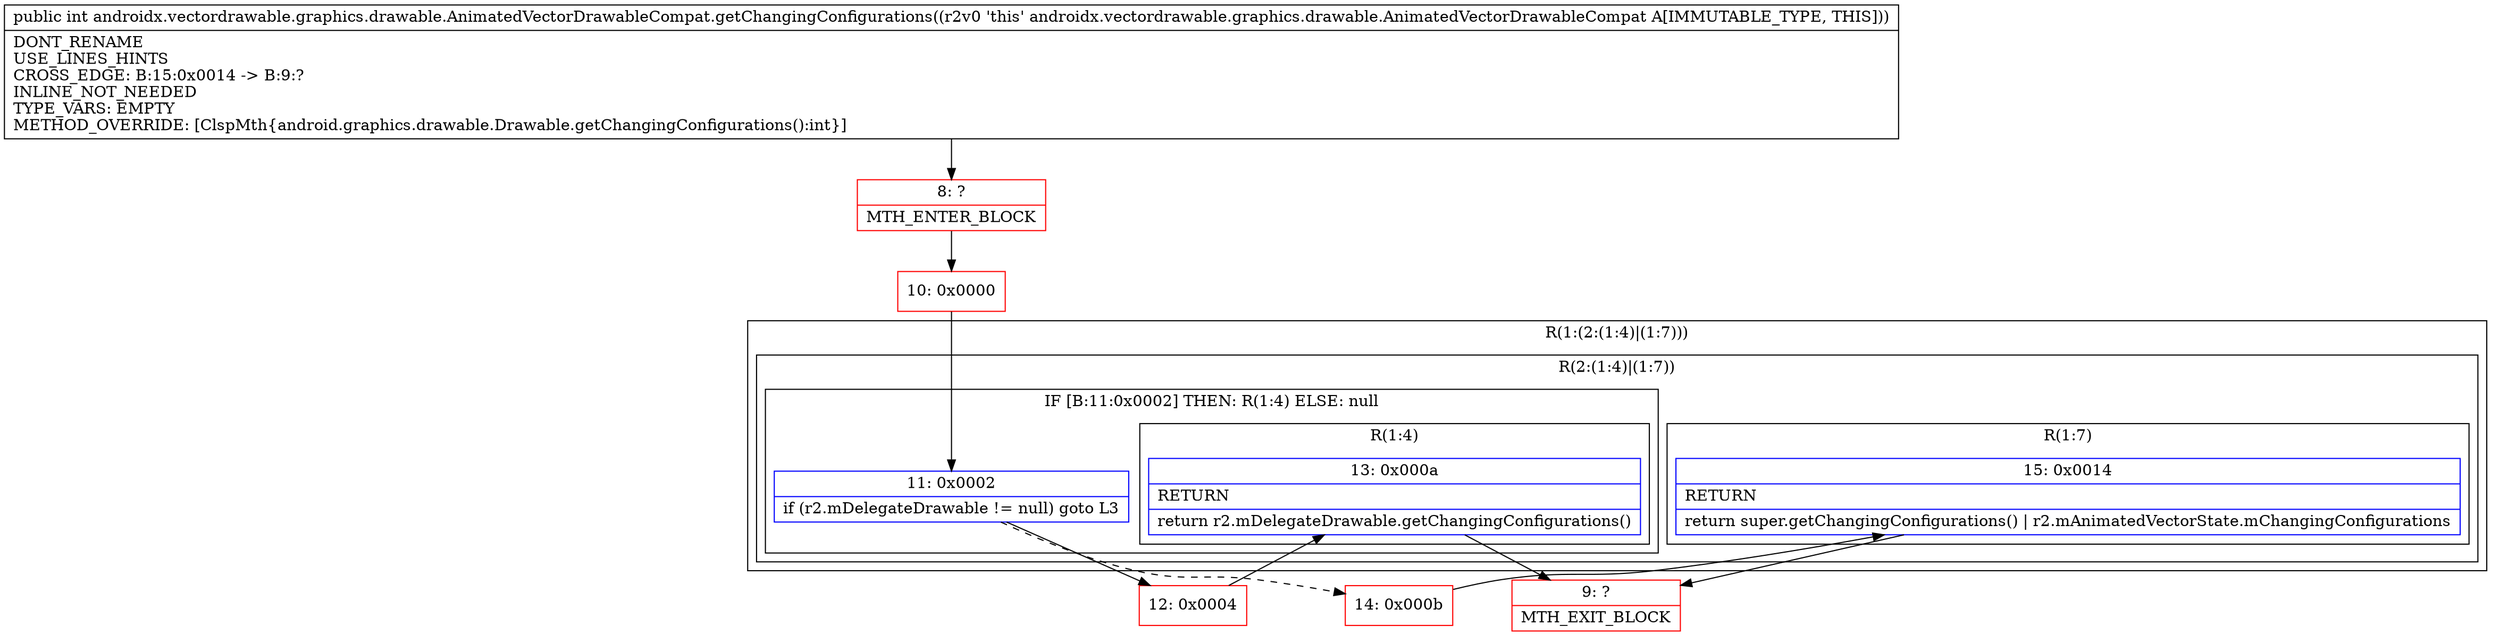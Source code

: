 digraph "CFG forandroidx.vectordrawable.graphics.drawable.AnimatedVectorDrawableCompat.getChangingConfigurations()I" {
subgraph cluster_Region_826672874 {
label = "R(1:(2:(1:4)|(1:7)))";
node [shape=record,color=blue];
subgraph cluster_Region_1224429136 {
label = "R(2:(1:4)|(1:7))";
node [shape=record,color=blue];
subgraph cluster_IfRegion_1840792231 {
label = "IF [B:11:0x0002] THEN: R(1:4) ELSE: null";
node [shape=record,color=blue];
Node_11 [shape=record,label="{11\:\ 0x0002|if (r2.mDelegateDrawable != null) goto L3\l}"];
subgraph cluster_Region_328330610 {
label = "R(1:4)";
node [shape=record,color=blue];
Node_13 [shape=record,label="{13\:\ 0x000a|RETURN\l|return r2.mDelegateDrawable.getChangingConfigurations()\l}"];
}
}
subgraph cluster_Region_308398268 {
label = "R(1:7)";
node [shape=record,color=blue];
Node_15 [shape=record,label="{15\:\ 0x0014|RETURN\l|return super.getChangingConfigurations() \| r2.mAnimatedVectorState.mChangingConfigurations\l}"];
}
}
}
Node_8 [shape=record,color=red,label="{8\:\ ?|MTH_ENTER_BLOCK\l}"];
Node_10 [shape=record,color=red,label="{10\:\ 0x0000}"];
Node_12 [shape=record,color=red,label="{12\:\ 0x0004}"];
Node_9 [shape=record,color=red,label="{9\:\ ?|MTH_EXIT_BLOCK\l}"];
Node_14 [shape=record,color=red,label="{14\:\ 0x000b}"];
MethodNode[shape=record,label="{public int androidx.vectordrawable.graphics.drawable.AnimatedVectorDrawableCompat.getChangingConfigurations((r2v0 'this' androidx.vectordrawable.graphics.drawable.AnimatedVectorDrawableCompat A[IMMUTABLE_TYPE, THIS]))  | DONT_RENAME\lUSE_LINES_HINTS\lCROSS_EDGE: B:15:0x0014 \-\> B:9:?\lINLINE_NOT_NEEDED\lTYPE_VARS: EMPTY\lMETHOD_OVERRIDE: [ClspMth\{android.graphics.drawable.Drawable.getChangingConfigurations():int\}]\l}"];
MethodNode -> Node_8;Node_11 -> Node_12;
Node_11 -> Node_14[style=dashed];
Node_13 -> Node_9;
Node_15 -> Node_9;
Node_8 -> Node_10;
Node_10 -> Node_11;
Node_12 -> Node_13;
Node_14 -> Node_15;
}

